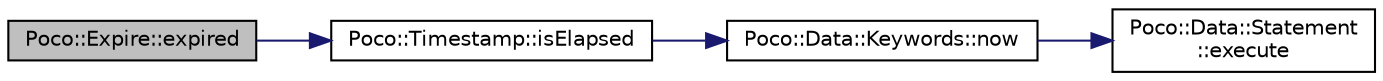 digraph "Poco::Expire::expired"
{
 // LATEX_PDF_SIZE
  edge [fontname="Helvetica",fontsize="10",labelfontname="Helvetica",labelfontsize="10"];
  node [fontname="Helvetica",fontsize="10",shape=record];
  rankdir="LR";
  Node1 [label="Poco::Expire::expired",height=0.2,width=0.4,color="black", fillcolor="grey75", style="filled", fontcolor="black",tooltip=" "];
  Node1 -> Node2 [color="midnightblue",fontsize="10",style="solid"];
  Node2 [label="Poco::Timestamp::isElapsed",height=0.2,width=0.4,color="black", fillcolor="white", style="filled",URL="$classPoco_1_1Timestamp.html#a21f088dca2e7c60817eb009aab994ac8",tooltip=" "];
  Node2 -> Node3 [color="midnightblue",fontsize="10",style="solid"];
  Node3 [label="Poco::Data::Keywords::now",height=0.2,width=0.4,color="black", fillcolor="white", style="filled",URL="$namespacePoco_1_1Data_1_1Keywords.html#a839e06ffbdee1328f646e4c83e0ae1fd",tooltip=" "];
  Node3 -> Node4 [color="midnightblue",fontsize="10",style="solid"];
  Node4 [label="Poco::Data::Statement\l::execute",height=0.2,width=0.4,color="black", fillcolor="white", style="filled",URL="$classPoco_1_1Data_1_1Statement.html#a2be38d265a5c47b8210f15e4082eec4e",tooltip="Creates a string from the accumulated SQL statement."];
}
